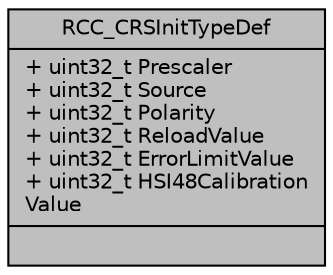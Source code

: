 digraph "RCC_CRSInitTypeDef"
{
 // LATEX_PDF_SIZE
  edge [fontname="Helvetica",fontsize="10",labelfontname="Helvetica",labelfontsize="10"];
  node [fontname="Helvetica",fontsize="10",shape=record];
  Node1 [label="{RCC_CRSInitTypeDef\n|+ uint32_t Prescaler\l+ uint32_t Source\l+ uint32_t Polarity\l+ uint32_t ReloadValue\l+ uint32_t ErrorLimitValue\l+ uint32_t HSI48Calibration\lValue\l|}",height=0.2,width=0.4,color="black", fillcolor="grey75", style="filled", fontcolor="black",tooltip="RCC_CRS Init structure definition."];
}
